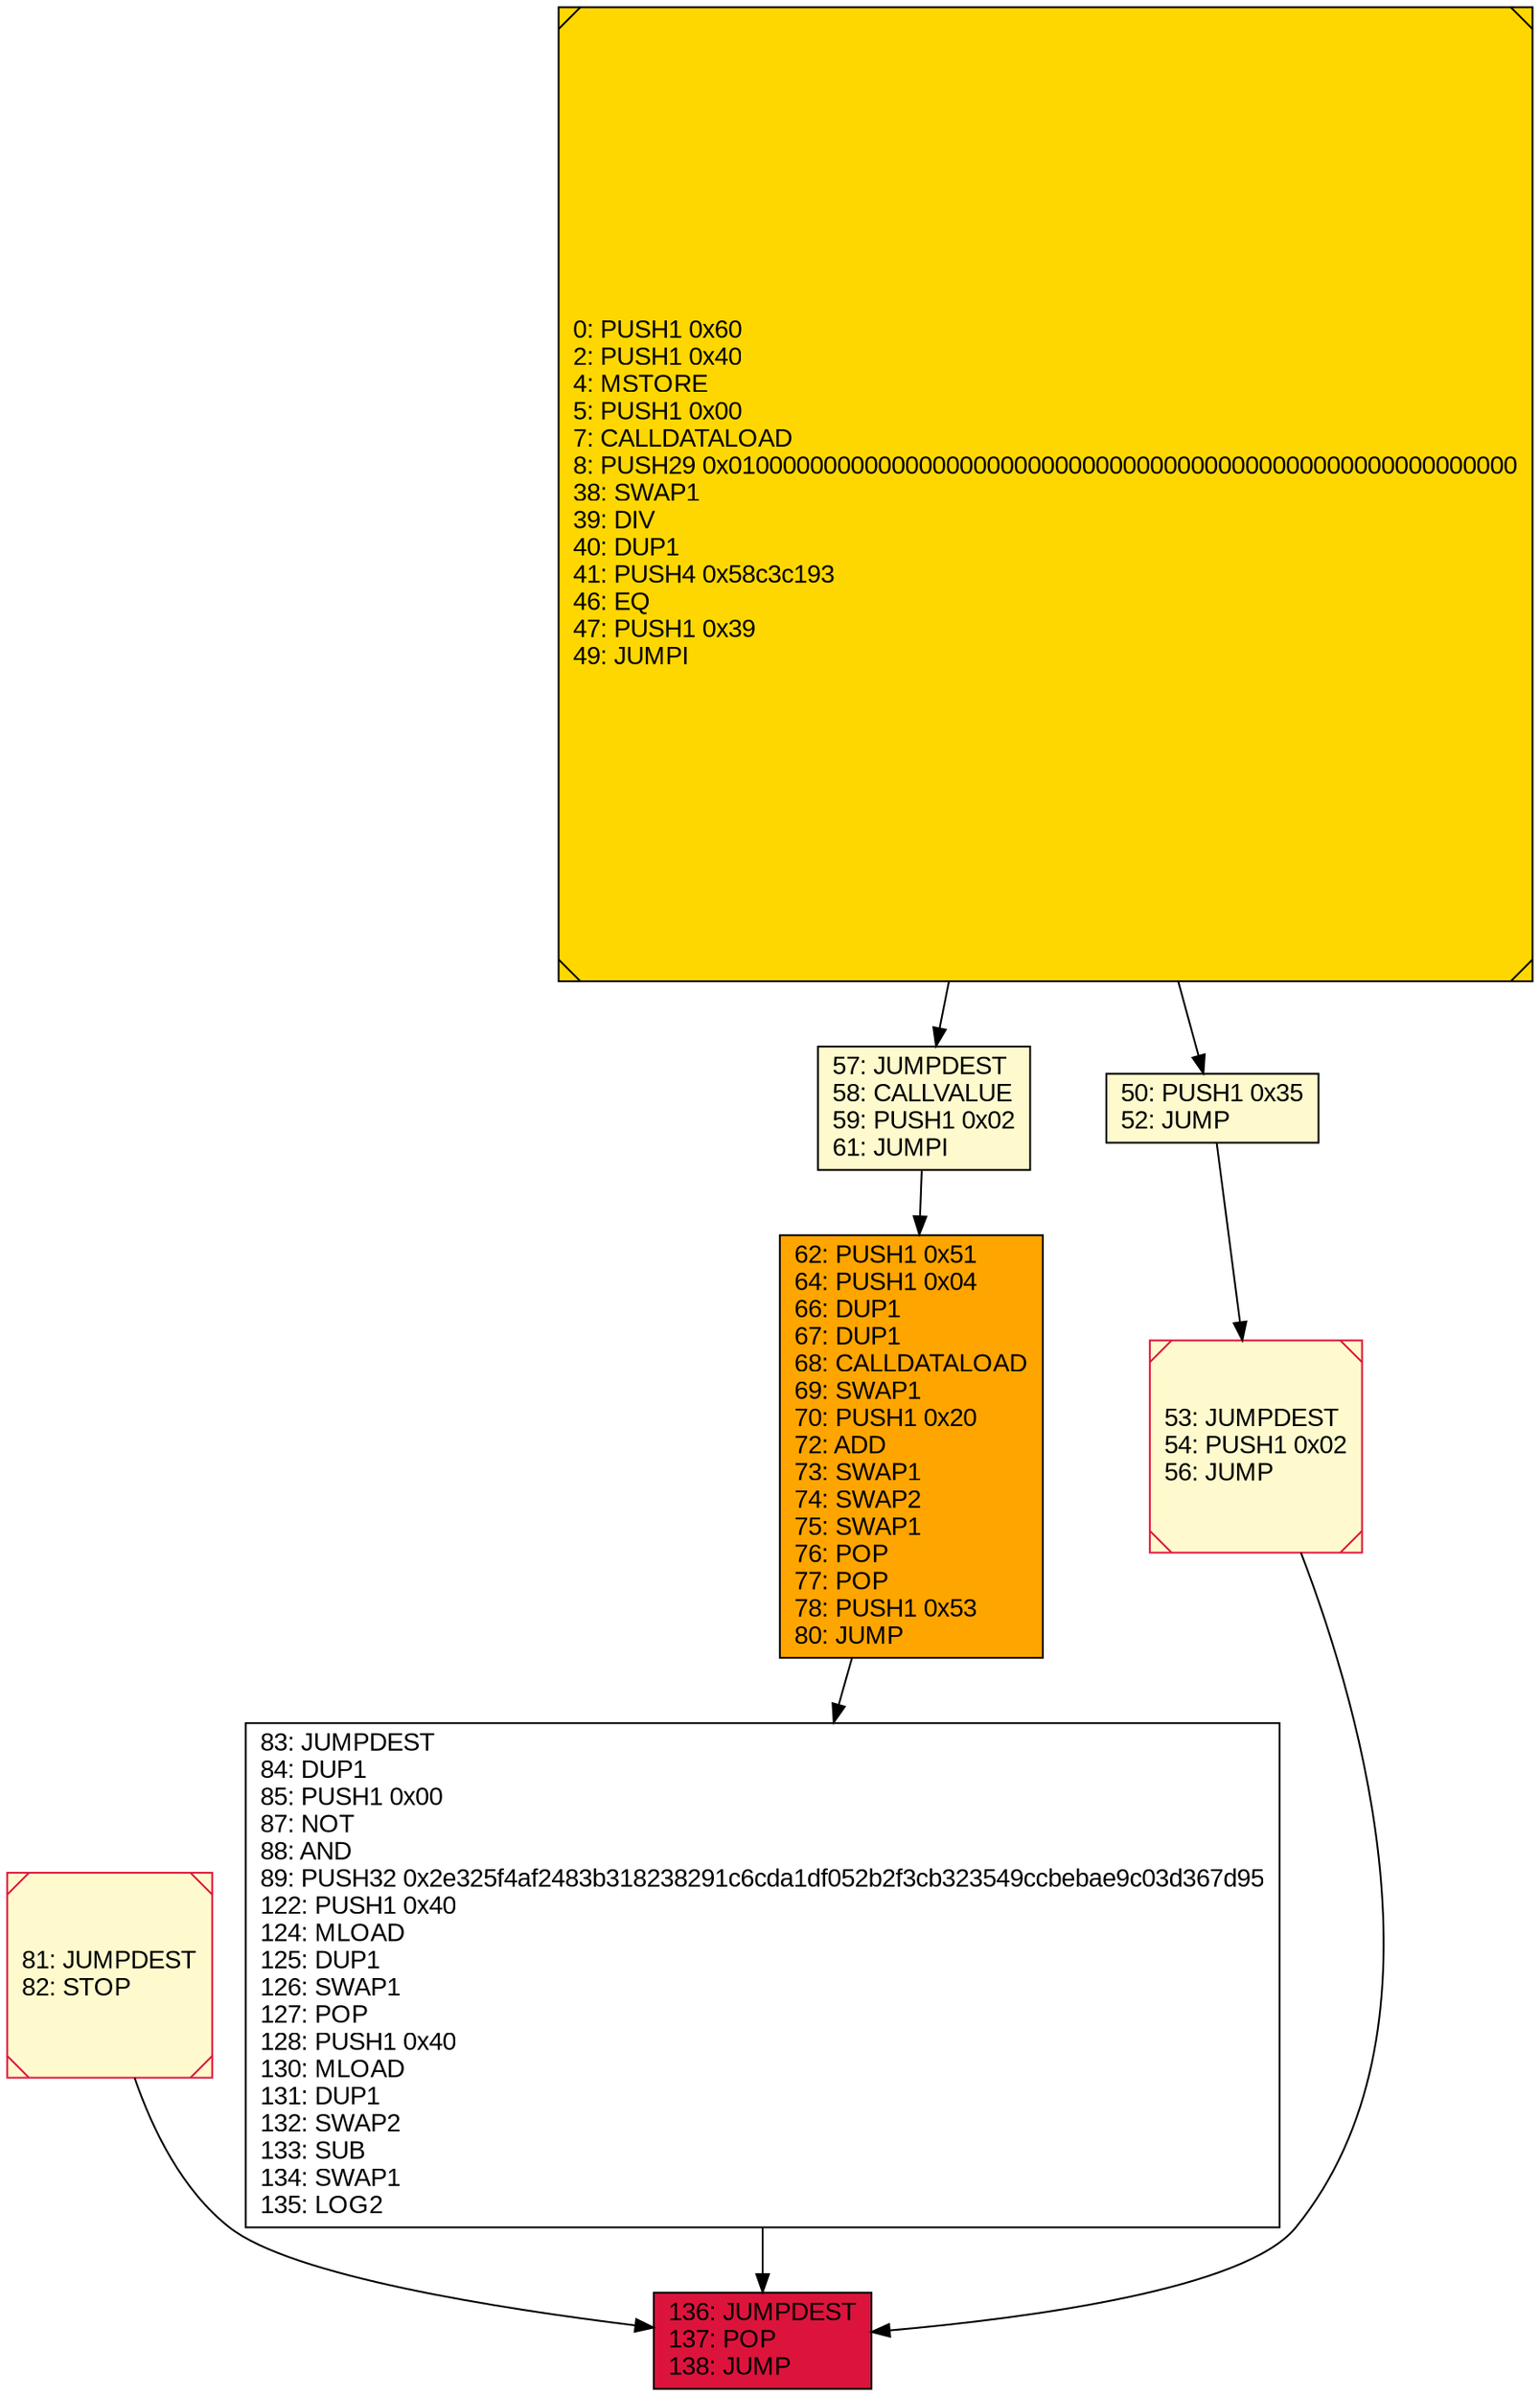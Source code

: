 digraph G {
bgcolor=transparent rankdir=UD;
node [shape=box style=filled color=black fillcolor=white fontname=arial fontcolor=black];
57 [label="57: JUMPDEST\l58: CALLVALUE\l59: PUSH1 0x02\l61: JUMPI\l" fillcolor=lemonchiffon ];
81 [label="81: JUMPDEST\l82: STOP\l" fillcolor=lemonchiffon shape=Msquare color=crimson ];
0 [label="0: PUSH1 0x60\l2: PUSH1 0x40\l4: MSTORE\l5: PUSH1 0x00\l7: CALLDATALOAD\l8: PUSH29 0x0100000000000000000000000000000000000000000000000000000000\l38: SWAP1\l39: DIV\l40: DUP1\l41: PUSH4 0x58c3c193\l46: EQ\l47: PUSH1 0x39\l49: JUMPI\l" fillcolor=lemonchiffon shape=Msquare fillcolor=gold ];
136 [label="136: EXIT BLOCK\l" fillcolor=crimson ];
83 [label="83: JUMPDEST\l84: DUP1\l85: PUSH1 0x00\l87: NOT\l88: AND\l89: PUSH32 0x2e325f4af2483b318238291c6cda1df052b2f3cb323549ccbebae9c03d367d95\l122: PUSH1 0x40\l124: MLOAD\l125: DUP1\l126: SWAP1\l127: POP\l128: PUSH1 0x40\l130: MLOAD\l131: DUP1\l132: SWAP2\l133: SUB\l134: SWAP1\l135: LOG2\l" ];
50 [label="50: PUSH1 0x35\l52: JUMP\l" fillcolor=lemonchiffon ];
53 [label="53: JUMPDEST\l54: PUSH1 0x02\l56: JUMP\l" fillcolor=lemonchiffon shape=Msquare color=crimson ];
62 [label="62: PUSH1 0x51\l64: PUSH1 0x04\l66: DUP1\l67: DUP1\l68: CALLDATALOAD\l69: SWAP1\l70: PUSH1 0x20\l72: ADD\l73: SWAP1\l74: SWAP2\l75: SWAP1\l76: POP\l77: POP\l78: PUSH1 0x53\l80: JUMP\l" fillcolor=orange ];
136 [label="136: JUMPDEST\l137: POP\l138: JUMP\l" ];
50 -> 53;
62 -> 83;
83 -> 136;
0 -> 57;
53 -> 136;
0 -> 50;
57 -> 62;
81 -> 136;
}
